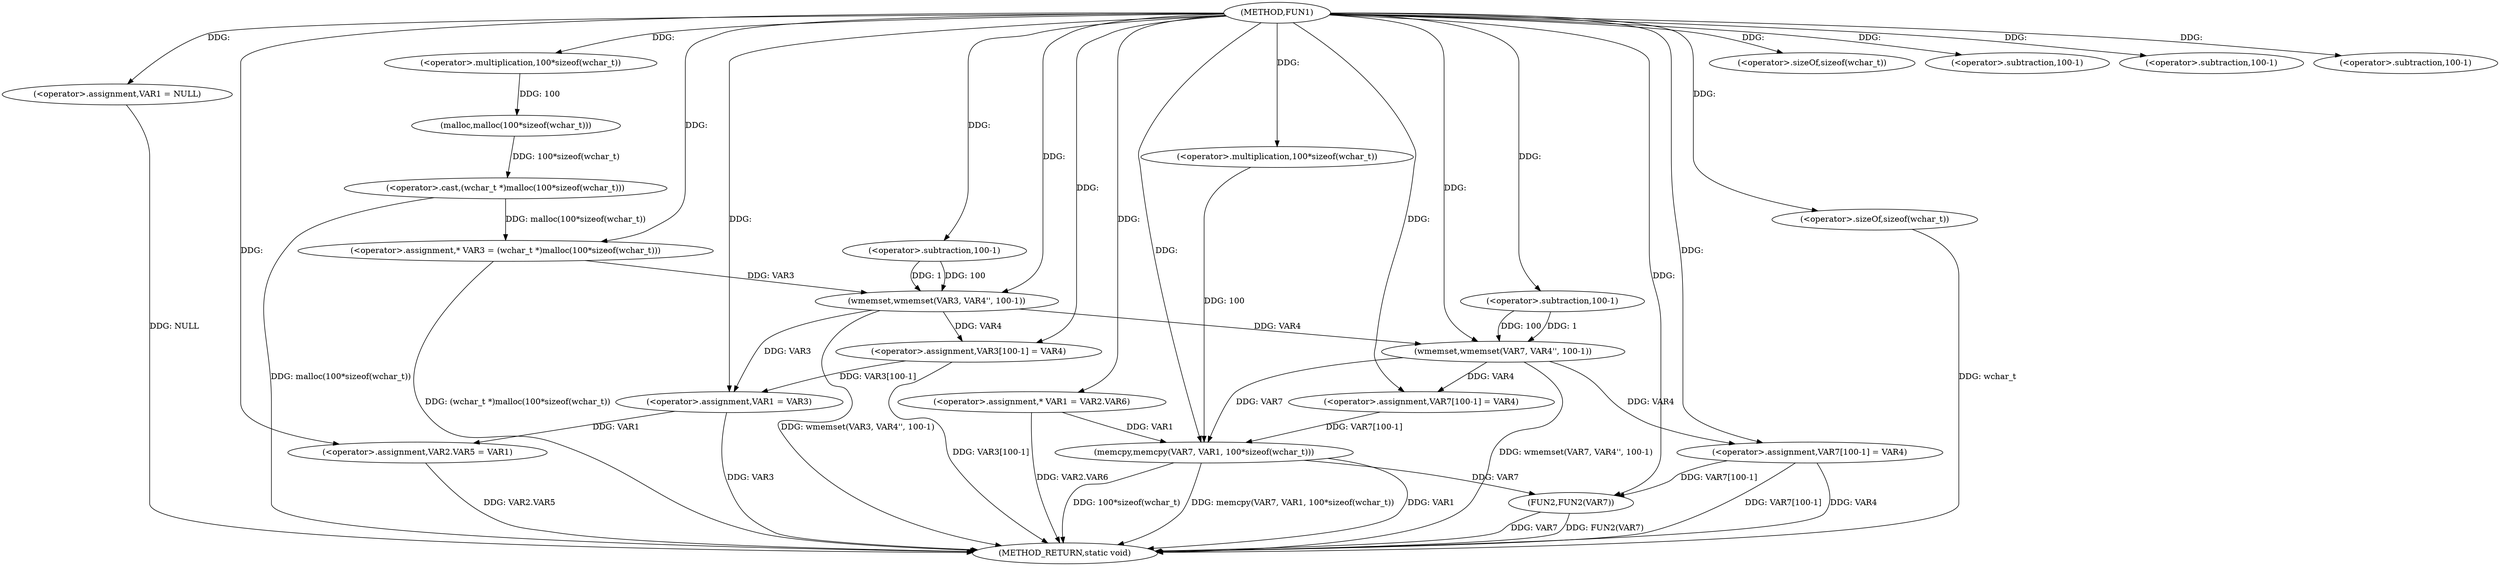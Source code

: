 digraph FUN1 {  
"1000100" [label = "(METHOD,FUN1)" ]
"1000177" [label = "(METHOD_RETURN,static void)" ]
"1000104" [label = "(<operator>.assignment,VAR1 = NULL)" ]
"1000109" [label = "(<operator>.assignment,* VAR3 = (wchar_t *)malloc(100*sizeof(wchar_t)))" ]
"1000111" [label = "(<operator>.cast,(wchar_t *)malloc(100*sizeof(wchar_t)))" ]
"1000113" [label = "(malloc,malloc(100*sizeof(wchar_t)))" ]
"1000114" [label = "(<operator>.multiplication,100*sizeof(wchar_t))" ]
"1000116" [label = "(<operator>.sizeOf,sizeof(wchar_t))" ]
"1000118" [label = "(wmemset,wmemset(VAR3, VAR4'', 100-1))" ]
"1000121" [label = "(<operator>.subtraction,100-1)" ]
"1000124" [label = "(<operator>.assignment,VAR3[100-1] = VAR4)" ]
"1000127" [label = "(<operator>.subtraction,100-1)" ]
"1000131" [label = "(<operator>.assignment,VAR1 = VAR3)" ]
"1000134" [label = "(<operator>.assignment,VAR2.VAR5 = VAR1)" ]
"1000141" [label = "(<operator>.assignment,* VAR1 = VAR2.VAR6)" ]
"1000148" [label = "(wmemset,wmemset(VAR7, VAR4'', 100-1))" ]
"1000151" [label = "(<operator>.subtraction,100-1)" ]
"1000154" [label = "(<operator>.assignment,VAR7[100-1] = VAR4)" ]
"1000157" [label = "(<operator>.subtraction,100-1)" ]
"1000161" [label = "(memcpy,memcpy(VAR7, VAR1, 100*sizeof(wchar_t)))" ]
"1000164" [label = "(<operator>.multiplication,100*sizeof(wchar_t))" ]
"1000166" [label = "(<operator>.sizeOf,sizeof(wchar_t))" ]
"1000168" [label = "(<operator>.assignment,VAR7[100-1] = VAR4)" ]
"1000171" [label = "(<operator>.subtraction,100-1)" ]
"1000175" [label = "(FUN2,FUN2(VAR7))" ]
  "1000124" -> "1000177"  [ label = "DDG: VAR3[100-1]"] 
  "1000168" -> "1000177"  [ label = "DDG: VAR7[100-1]"] 
  "1000118" -> "1000177"  [ label = "DDG: wmemset(VAR3, VAR4'', 100-1)"] 
  "1000131" -> "1000177"  [ label = "DDG: VAR3"] 
  "1000161" -> "1000177"  [ label = "DDG: VAR1"] 
  "1000161" -> "1000177"  [ label = "DDG: 100*sizeof(wchar_t)"] 
  "1000166" -> "1000177"  [ label = "DDG: wchar_t"] 
  "1000148" -> "1000177"  [ label = "DDG: wmemset(VAR7, VAR4'', 100-1)"] 
  "1000175" -> "1000177"  [ label = "DDG: VAR7"] 
  "1000134" -> "1000177"  [ label = "DDG: VAR2.VAR5"] 
  "1000111" -> "1000177"  [ label = "DDG: malloc(100*sizeof(wchar_t))"] 
  "1000141" -> "1000177"  [ label = "DDG: VAR2.VAR6"] 
  "1000109" -> "1000177"  [ label = "DDG: (wchar_t *)malloc(100*sizeof(wchar_t))"] 
  "1000161" -> "1000177"  [ label = "DDG: memcpy(VAR7, VAR1, 100*sizeof(wchar_t))"] 
  "1000168" -> "1000177"  [ label = "DDG: VAR4"] 
  "1000104" -> "1000177"  [ label = "DDG: NULL"] 
  "1000175" -> "1000177"  [ label = "DDG: FUN2(VAR7)"] 
  "1000100" -> "1000104"  [ label = "DDG: "] 
  "1000111" -> "1000109"  [ label = "DDG: malloc(100*sizeof(wchar_t))"] 
  "1000100" -> "1000109"  [ label = "DDG: "] 
  "1000113" -> "1000111"  [ label = "DDG: 100*sizeof(wchar_t)"] 
  "1000114" -> "1000113"  [ label = "DDG: 100"] 
  "1000100" -> "1000114"  [ label = "DDG: "] 
  "1000100" -> "1000116"  [ label = "DDG: "] 
  "1000109" -> "1000118"  [ label = "DDG: VAR3"] 
  "1000100" -> "1000118"  [ label = "DDG: "] 
  "1000121" -> "1000118"  [ label = "DDG: 100"] 
  "1000121" -> "1000118"  [ label = "DDG: 1"] 
  "1000100" -> "1000121"  [ label = "DDG: "] 
  "1000118" -> "1000124"  [ label = "DDG: VAR4"] 
  "1000100" -> "1000124"  [ label = "DDG: "] 
  "1000100" -> "1000127"  [ label = "DDG: "] 
  "1000124" -> "1000131"  [ label = "DDG: VAR3[100-1]"] 
  "1000118" -> "1000131"  [ label = "DDG: VAR3"] 
  "1000100" -> "1000131"  [ label = "DDG: "] 
  "1000131" -> "1000134"  [ label = "DDG: VAR1"] 
  "1000100" -> "1000134"  [ label = "DDG: "] 
  "1000100" -> "1000141"  [ label = "DDG: "] 
  "1000100" -> "1000148"  [ label = "DDG: "] 
  "1000118" -> "1000148"  [ label = "DDG: VAR4"] 
  "1000151" -> "1000148"  [ label = "DDG: 100"] 
  "1000151" -> "1000148"  [ label = "DDG: 1"] 
  "1000100" -> "1000151"  [ label = "DDG: "] 
  "1000148" -> "1000154"  [ label = "DDG: VAR4"] 
  "1000100" -> "1000154"  [ label = "DDG: "] 
  "1000100" -> "1000157"  [ label = "DDG: "] 
  "1000154" -> "1000161"  [ label = "DDG: VAR7[100-1]"] 
  "1000148" -> "1000161"  [ label = "DDG: VAR7"] 
  "1000100" -> "1000161"  [ label = "DDG: "] 
  "1000141" -> "1000161"  [ label = "DDG: VAR1"] 
  "1000164" -> "1000161"  [ label = "DDG: 100"] 
  "1000100" -> "1000164"  [ label = "DDG: "] 
  "1000100" -> "1000166"  [ label = "DDG: "] 
  "1000100" -> "1000168"  [ label = "DDG: "] 
  "1000148" -> "1000168"  [ label = "DDG: VAR4"] 
  "1000100" -> "1000171"  [ label = "DDG: "] 
  "1000168" -> "1000175"  [ label = "DDG: VAR7[100-1]"] 
  "1000161" -> "1000175"  [ label = "DDG: VAR7"] 
  "1000100" -> "1000175"  [ label = "DDG: "] 
}
